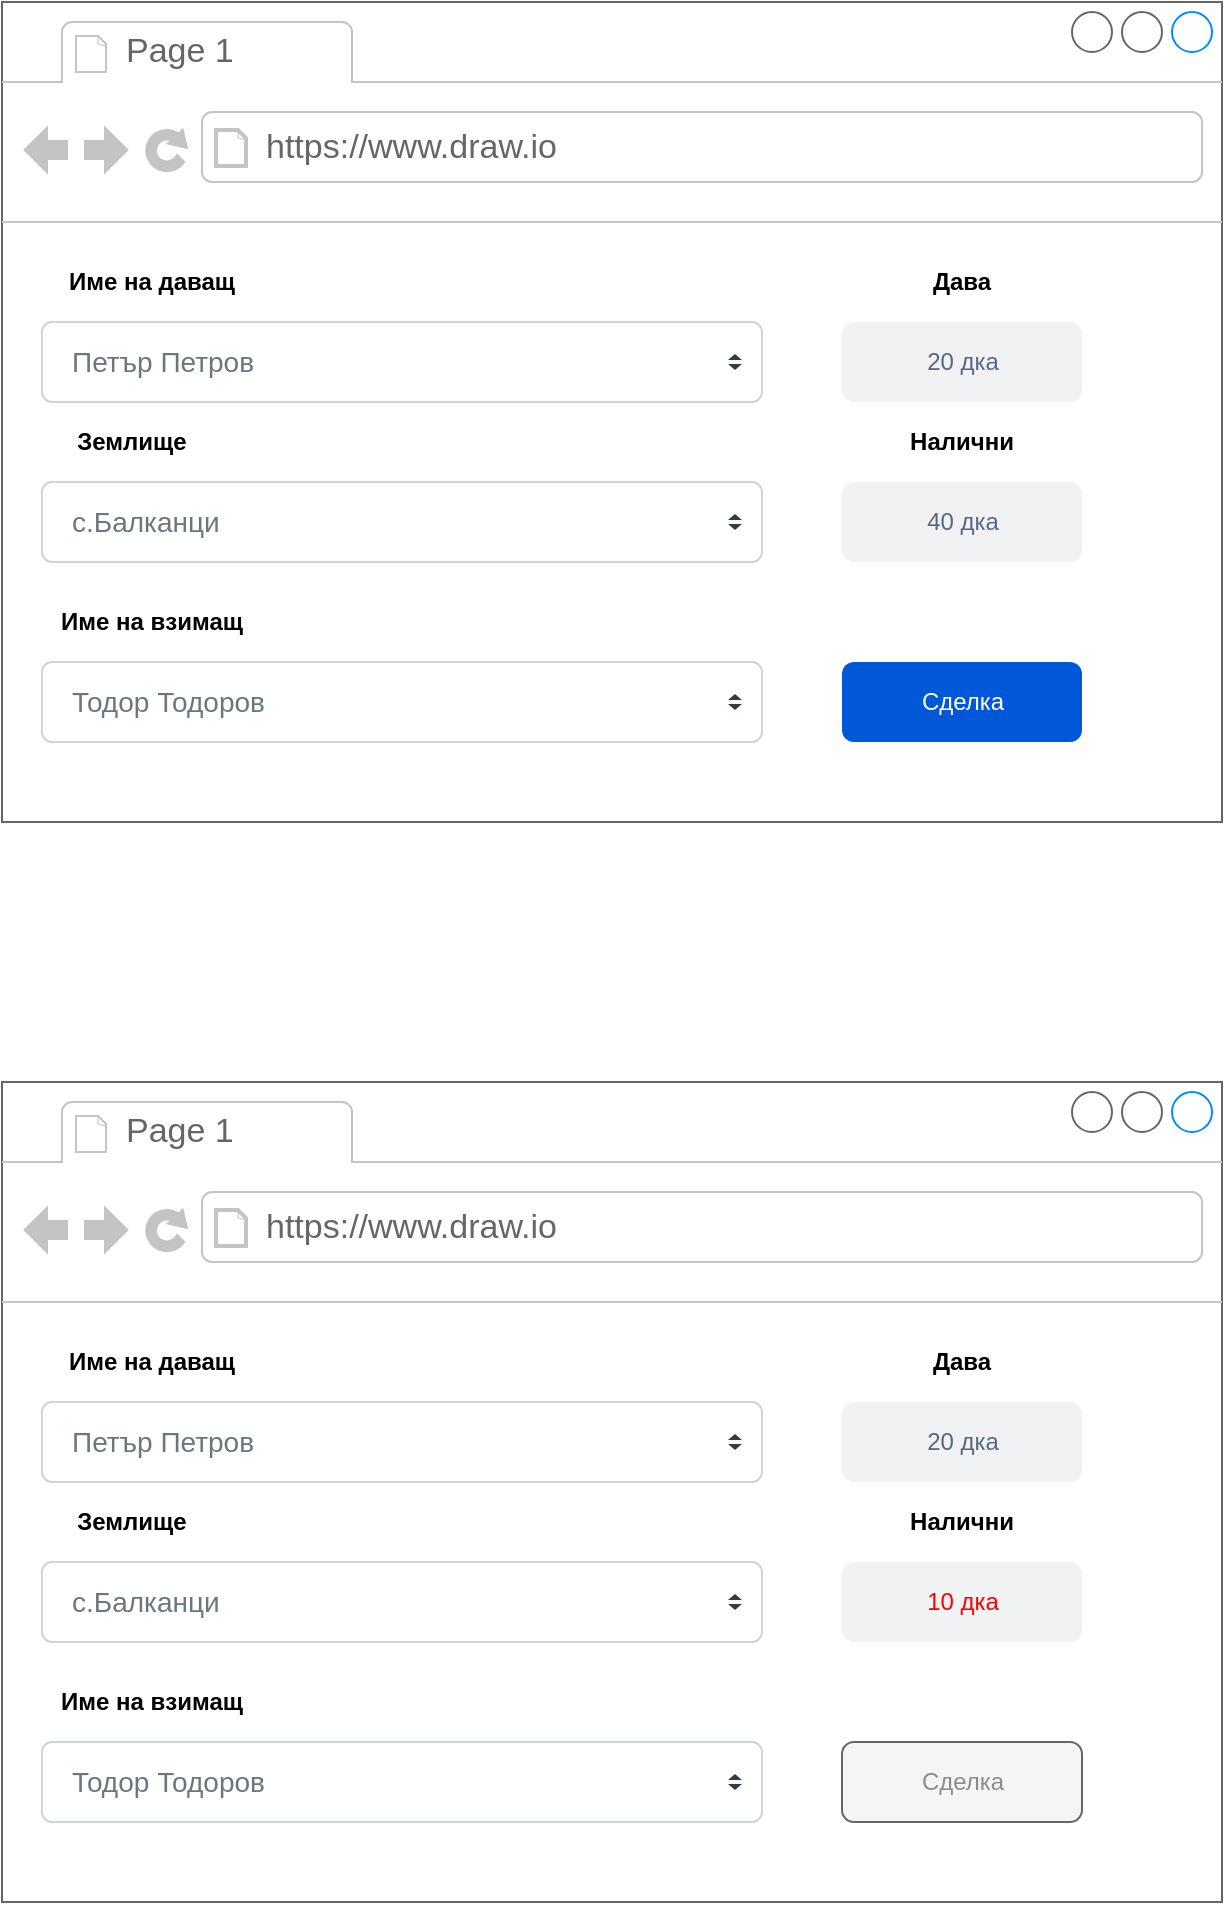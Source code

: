 <mxfile version="14.4.3" type="github"><diagram id="JFPxDQYtW0pxYb11lqyh" name="Страница-1"><mxGraphModel dx="1865" dy="556" grid="1" gridSize="10" guides="1" tooltips="1" connect="1" arrows="1" fold="1" page="1" pageScale="1" pageWidth="827" pageHeight="1169" math="0" shadow="0"><root><mxCell id="0"/><mxCell id="1" parent="0"/><mxCell id="5Tj5UYbUs8pz7HhZuKM2-1" value="" style="strokeWidth=1;shadow=0;dashed=0;align=center;html=1;shape=mxgraph.mockup.containers.browserWindow;rSize=0;strokeColor=#666666;strokeColor2=#008cff;strokeColor3=#c4c4c4;mainText=,;recursiveResize=0;" vertex="1" parent="1"><mxGeometry x="-40" y="20" width="610" height="410" as="geometry"/></mxCell><mxCell id="5Tj5UYbUs8pz7HhZuKM2-2" value="Page 1" style="strokeWidth=1;shadow=0;dashed=0;align=center;html=1;shape=mxgraph.mockup.containers.anchor;fontSize=17;fontColor=#666666;align=left;" vertex="1" parent="5Tj5UYbUs8pz7HhZuKM2-1"><mxGeometry x="60" y="12" width="110" height="26" as="geometry"/></mxCell><mxCell id="5Tj5UYbUs8pz7HhZuKM2-3" value="https://www.draw.io" style="strokeWidth=1;shadow=0;dashed=0;align=center;html=1;shape=mxgraph.mockup.containers.anchor;rSize=0;fontSize=17;fontColor=#666666;align=left;" vertex="1" parent="5Tj5UYbUs8pz7HhZuKM2-1"><mxGeometry x="130" y="60" width="250" height="26" as="geometry"/></mxCell><mxCell id="5Tj5UYbUs8pz7HhZuKM2-4" value="Петър Петров" style="html=1;shadow=0;dashed=0;shape=mxgraph.bootstrap.rrect;rSize=5;fillColor=#ffffff;strokeColor=#CED4DA;align=left;spacing=15;fontSize=14;fontColor=#6C767D;" vertex="1" parent="5Tj5UYbUs8pz7HhZuKM2-1"><mxGeometry x="20" y="160" width="360" height="40" as="geometry"/></mxCell><mxCell id="5Tj5UYbUs8pz7HhZuKM2-5" value="" style="shape=triangle;direction=south;fillColor=#343A40;strokeColor=none;perimeter=none;" vertex="1" parent="5Tj5UYbUs8pz7HhZuKM2-4"><mxGeometry x="1" y="0.5" width="7" height="3" relative="1" as="geometry"><mxPoint x="-17" y="1" as="offset"/></mxGeometry></mxCell><mxCell id="5Tj5UYbUs8pz7HhZuKM2-6" value="" style="shape=triangle;direction=north;fillColor=#343A40;strokeColor=none;perimeter=none;" vertex="1" parent="5Tj5UYbUs8pz7HhZuKM2-4"><mxGeometry x="1" y="0.5" width="7" height="3" relative="1" as="geometry"><mxPoint x="-17" y="-4" as="offset"/></mxGeometry></mxCell><mxCell id="5Tj5UYbUs8pz7HhZuKM2-7" value="Тодор Тодоров" style="html=1;shadow=0;dashed=0;shape=mxgraph.bootstrap.rrect;rSize=5;fillColor=#ffffff;strokeColor=#CED4DA;align=left;spacing=15;fontSize=14;fontColor=#6C767D;" vertex="1" parent="5Tj5UYbUs8pz7HhZuKM2-1"><mxGeometry x="20" y="330" width="360" height="40" as="geometry"/></mxCell><mxCell id="5Tj5UYbUs8pz7HhZuKM2-8" value="" style="shape=triangle;direction=south;fillColor=#343A40;strokeColor=none;perimeter=none;" vertex="1" parent="5Tj5UYbUs8pz7HhZuKM2-7"><mxGeometry x="1" y="0.5" width="7" height="3" relative="1" as="geometry"><mxPoint x="-17" y="1" as="offset"/></mxGeometry></mxCell><mxCell id="5Tj5UYbUs8pz7HhZuKM2-9" value="" style="shape=triangle;direction=north;fillColor=#343A40;strokeColor=none;perimeter=none;" vertex="1" parent="5Tj5UYbUs8pz7HhZuKM2-7"><mxGeometry x="1" y="0.5" width="7" height="3" relative="1" as="geometry"><mxPoint x="-17" y="-4" as="offset"/></mxGeometry></mxCell><mxCell id="5Tj5UYbUs8pz7HhZuKM2-10" value="40 дка" style="rounded=1;align=center;fillColor=#F1F2F4;strokeColor=none;html=1;fontColor=#596780;fontSize=12" vertex="1" parent="5Tj5UYbUs8pz7HhZuKM2-1"><mxGeometry x="420" y="240" width="120" height="40" as="geometry"/></mxCell><mxCell id="5Tj5UYbUs8pz7HhZuKM2-11" value="с.Балканци" style="html=1;shadow=0;dashed=0;shape=mxgraph.bootstrap.rrect;rSize=5;fillColor=#ffffff;strokeColor=#CED4DA;align=left;spacing=15;fontSize=14;fontColor=#6C767D;" vertex="1" parent="5Tj5UYbUs8pz7HhZuKM2-1"><mxGeometry x="20" y="240" width="360" height="40" as="geometry"/></mxCell><mxCell id="5Tj5UYbUs8pz7HhZuKM2-12" value="" style="shape=triangle;direction=south;fillColor=#343A40;strokeColor=none;perimeter=none;" vertex="1" parent="5Tj5UYbUs8pz7HhZuKM2-11"><mxGeometry x="1" y="0.5" width="7" height="3" relative="1" as="geometry"><mxPoint x="-17" y="1" as="offset"/></mxGeometry></mxCell><mxCell id="5Tj5UYbUs8pz7HhZuKM2-13" value="" style="shape=triangle;direction=north;fillColor=#343A40;strokeColor=none;perimeter=none;" vertex="1" parent="5Tj5UYbUs8pz7HhZuKM2-11"><mxGeometry x="1" y="0.5" width="7" height="3" relative="1" as="geometry"><mxPoint x="-17" y="-4" as="offset"/></mxGeometry></mxCell><mxCell id="5Tj5UYbUs8pz7HhZuKM2-14" value="&lt;b&gt;Име на даващ&lt;/b&gt;" style="text;html=1;strokeColor=none;fillColor=none;align=center;verticalAlign=middle;whiteSpace=wrap;rounded=0;" vertex="1" parent="5Tj5UYbUs8pz7HhZuKM2-1"><mxGeometry x="20" y="130" width="110" height="20" as="geometry"/></mxCell><mxCell id="5Tj5UYbUs8pz7HhZuKM2-15" value="&lt;b&gt;Землище&lt;/b&gt;" style="text;html=1;strokeColor=none;fillColor=none;align=center;verticalAlign=middle;whiteSpace=wrap;rounded=0;" vertex="1" parent="5Tj5UYbUs8pz7HhZuKM2-1"><mxGeometry x="20" y="210" width="90" height="20" as="geometry"/></mxCell><mxCell id="5Tj5UYbUs8pz7HhZuKM2-16" value="&lt;b&gt;Налични&lt;/b&gt;" style="text;html=1;strokeColor=none;fillColor=none;align=center;verticalAlign=middle;whiteSpace=wrap;rounded=0;" vertex="1" parent="5Tj5UYbUs8pz7HhZuKM2-1"><mxGeometry x="435" y="210" width="90" height="20" as="geometry"/></mxCell><mxCell id="5Tj5UYbUs8pz7HhZuKM2-17" value="20 дка" style="rounded=1;align=center;fillColor=#F1F2F4;strokeColor=none;html=1;fontColor=#596780;fontSize=12" vertex="1" parent="5Tj5UYbUs8pz7HhZuKM2-1"><mxGeometry x="420" y="160" width="120" height="40" as="geometry"/></mxCell><mxCell id="5Tj5UYbUs8pz7HhZuKM2-18" value="&lt;b&gt;Дава&lt;/b&gt;" style="text;html=1;strokeColor=none;fillColor=none;align=center;verticalAlign=middle;whiteSpace=wrap;rounded=0;" vertex="1" parent="5Tj5UYbUs8pz7HhZuKM2-1"><mxGeometry x="435" y="130" width="90" height="20" as="geometry"/></mxCell><mxCell id="5Tj5UYbUs8pz7HhZuKM2-19" value="&lt;b&gt;Име на взимащ&lt;/b&gt;" style="text;html=1;strokeColor=none;fillColor=none;align=center;verticalAlign=middle;whiteSpace=wrap;rounded=0;" vertex="1" parent="5Tj5UYbUs8pz7HhZuKM2-1"><mxGeometry x="20" y="300" width="110" height="20" as="geometry"/></mxCell><mxCell id="5Tj5UYbUs8pz7HhZuKM2-20" value="Сделка" style="rounded=1;fillColor=#0057D8;align=center;strokeColor=none;html=1;fontColor=#ffffff;fontSize=12" vertex="1" parent="5Tj5UYbUs8pz7HhZuKM2-1"><mxGeometry x="420" y="330" width="120" height="40" as="geometry"/></mxCell><mxCell id="5Tj5UYbUs8pz7HhZuKM2-22" value="" style="strokeWidth=1;shadow=0;dashed=0;align=center;html=1;shape=mxgraph.mockup.containers.browserWindow;rSize=0;strokeColor=#666666;strokeColor2=#008cff;strokeColor3=#c4c4c4;mainText=,;recursiveResize=0;" vertex="1" parent="1"><mxGeometry x="-40" y="560" width="610" height="410" as="geometry"/></mxCell><mxCell id="5Tj5UYbUs8pz7HhZuKM2-23" value="Page 1" style="strokeWidth=1;shadow=0;dashed=0;align=center;html=1;shape=mxgraph.mockup.containers.anchor;fontSize=17;fontColor=#666666;align=left;" vertex="1" parent="5Tj5UYbUs8pz7HhZuKM2-22"><mxGeometry x="60" y="12" width="110" height="26" as="geometry"/></mxCell><mxCell id="5Tj5UYbUs8pz7HhZuKM2-24" value="https://www.draw.io" style="strokeWidth=1;shadow=0;dashed=0;align=center;html=1;shape=mxgraph.mockup.containers.anchor;rSize=0;fontSize=17;fontColor=#666666;align=left;" vertex="1" parent="5Tj5UYbUs8pz7HhZuKM2-22"><mxGeometry x="130" y="60" width="250" height="26" as="geometry"/></mxCell><mxCell id="5Tj5UYbUs8pz7HhZuKM2-25" value="Петър Петров" style="html=1;shadow=0;dashed=0;shape=mxgraph.bootstrap.rrect;rSize=5;fillColor=#ffffff;strokeColor=#CED4DA;align=left;spacing=15;fontSize=14;fontColor=#6C767D;" vertex="1" parent="5Tj5UYbUs8pz7HhZuKM2-22"><mxGeometry x="20" y="160" width="360" height="40" as="geometry"/></mxCell><mxCell id="5Tj5UYbUs8pz7HhZuKM2-26" value="" style="shape=triangle;direction=south;fillColor=#343A40;strokeColor=none;perimeter=none;" vertex="1" parent="5Tj5UYbUs8pz7HhZuKM2-25"><mxGeometry x="1" y="0.5" width="7" height="3" relative="1" as="geometry"><mxPoint x="-17" y="1" as="offset"/></mxGeometry></mxCell><mxCell id="5Tj5UYbUs8pz7HhZuKM2-27" value="" style="shape=triangle;direction=north;fillColor=#343A40;strokeColor=none;perimeter=none;" vertex="1" parent="5Tj5UYbUs8pz7HhZuKM2-25"><mxGeometry x="1" y="0.5" width="7" height="3" relative="1" as="geometry"><mxPoint x="-17" y="-4" as="offset"/></mxGeometry></mxCell><mxCell id="5Tj5UYbUs8pz7HhZuKM2-28" value="Тодор Тодоров" style="html=1;shadow=0;dashed=0;shape=mxgraph.bootstrap.rrect;rSize=5;fillColor=#ffffff;strokeColor=#CED4DA;align=left;spacing=15;fontSize=14;fontColor=#6C767D;" vertex="1" parent="5Tj5UYbUs8pz7HhZuKM2-22"><mxGeometry x="20" y="330" width="360" height="40" as="geometry"/></mxCell><mxCell id="5Tj5UYbUs8pz7HhZuKM2-29" value="" style="shape=triangle;direction=south;fillColor=#343A40;strokeColor=none;perimeter=none;" vertex="1" parent="5Tj5UYbUs8pz7HhZuKM2-28"><mxGeometry x="1" y="0.5" width="7" height="3" relative="1" as="geometry"><mxPoint x="-17" y="1" as="offset"/></mxGeometry></mxCell><mxCell id="5Tj5UYbUs8pz7HhZuKM2-30" value="" style="shape=triangle;direction=north;fillColor=#343A40;strokeColor=none;perimeter=none;" vertex="1" parent="5Tj5UYbUs8pz7HhZuKM2-28"><mxGeometry x="1" y="0.5" width="7" height="3" relative="1" as="geometry"><mxPoint x="-17" y="-4" as="offset"/></mxGeometry></mxCell><mxCell id="5Tj5UYbUs8pz7HhZuKM2-31" value="&lt;font color=&quot;#ff0000&quot;&gt;10 дка&lt;/font&gt;" style="rounded=1;align=center;fillColor=#F1F2F4;strokeColor=none;html=1;fontColor=#596780;fontSize=12" vertex="1" parent="5Tj5UYbUs8pz7HhZuKM2-22"><mxGeometry x="420" y="240" width="120" height="40" as="geometry"/></mxCell><mxCell id="5Tj5UYbUs8pz7HhZuKM2-32" value="с.Балканци" style="html=1;shadow=0;dashed=0;shape=mxgraph.bootstrap.rrect;rSize=5;fillColor=#ffffff;strokeColor=#CED4DA;align=left;spacing=15;fontSize=14;fontColor=#6C767D;" vertex="1" parent="5Tj5UYbUs8pz7HhZuKM2-22"><mxGeometry x="20" y="240" width="360" height="40" as="geometry"/></mxCell><mxCell id="5Tj5UYbUs8pz7HhZuKM2-33" value="" style="shape=triangle;direction=south;fillColor=#343A40;strokeColor=none;perimeter=none;" vertex="1" parent="5Tj5UYbUs8pz7HhZuKM2-32"><mxGeometry x="1" y="0.5" width="7" height="3" relative="1" as="geometry"><mxPoint x="-17" y="1" as="offset"/></mxGeometry></mxCell><mxCell id="5Tj5UYbUs8pz7HhZuKM2-34" value="" style="shape=triangle;direction=north;fillColor=#343A40;strokeColor=none;perimeter=none;" vertex="1" parent="5Tj5UYbUs8pz7HhZuKM2-32"><mxGeometry x="1" y="0.5" width="7" height="3" relative="1" as="geometry"><mxPoint x="-17" y="-4" as="offset"/></mxGeometry></mxCell><mxCell id="5Tj5UYbUs8pz7HhZuKM2-35" value="&lt;b&gt;Име на даващ&lt;/b&gt;" style="text;html=1;strokeColor=none;fillColor=none;align=center;verticalAlign=middle;whiteSpace=wrap;rounded=0;" vertex="1" parent="5Tj5UYbUs8pz7HhZuKM2-22"><mxGeometry x="20" y="130" width="110" height="20" as="geometry"/></mxCell><mxCell id="5Tj5UYbUs8pz7HhZuKM2-36" value="&lt;b&gt;Землище&lt;/b&gt;" style="text;html=1;strokeColor=none;fillColor=none;align=center;verticalAlign=middle;whiteSpace=wrap;rounded=0;" vertex="1" parent="5Tj5UYbUs8pz7HhZuKM2-22"><mxGeometry x="20" y="210" width="90" height="20" as="geometry"/></mxCell><mxCell id="5Tj5UYbUs8pz7HhZuKM2-37" value="&lt;b&gt;Налични&lt;/b&gt;" style="text;html=1;strokeColor=none;fillColor=none;align=center;verticalAlign=middle;whiteSpace=wrap;rounded=0;" vertex="1" parent="5Tj5UYbUs8pz7HhZuKM2-22"><mxGeometry x="435" y="210" width="90" height="20" as="geometry"/></mxCell><mxCell id="5Tj5UYbUs8pz7HhZuKM2-38" value="20 дка" style="rounded=1;align=center;fillColor=#F1F2F4;strokeColor=none;html=1;fontColor=#596780;fontSize=12" vertex="1" parent="5Tj5UYbUs8pz7HhZuKM2-22"><mxGeometry x="420" y="160" width="120" height="40" as="geometry"/></mxCell><mxCell id="5Tj5UYbUs8pz7HhZuKM2-39" value="&lt;b&gt;Дава&lt;/b&gt;" style="text;html=1;strokeColor=none;fillColor=none;align=center;verticalAlign=middle;whiteSpace=wrap;rounded=0;" vertex="1" parent="5Tj5UYbUs8pz7HhZuKM2-22"><mxGeometry x="435" y="130" width="90" height="20" as="geometry"/></mxCell><mxCell id="5Tj5UYbUs8pz7HhZuKM2-40" value="&lt;b&gt;Име на взимащ&lt;/b&gt;" style="text;html=1;strokeColor=none;fillColor=none;align=center;verticalAlign=middle;whiteSpace=wrap;rounded=0;" vertex="1" parent="5Tj5UYbUs8pz7HhZuKM2-22"><mxGeometry x="20" y="300" width="110" height="20" as="geometry"/></mxCell><mxCell id="5Tj5UYbUs8pz7HhZuKM2-41" value="&lt;font color=&quot;#8c8c8c&quot;&gt;Сделка&lt;/font&gt;" style="rounded=1;align=center;html=1;fontSize=12;fillColor=#f5f5f5;strokeColor=#666666;fontColor=#333333;" vertex="1" parent="5Tj5UYbUs8pz7HhZuKM2-22"><mxGeometry x="420" y="330" width="120" height="40" as="geometry"/></mxCell></root></mxGraphModel></diagram></mxfile>